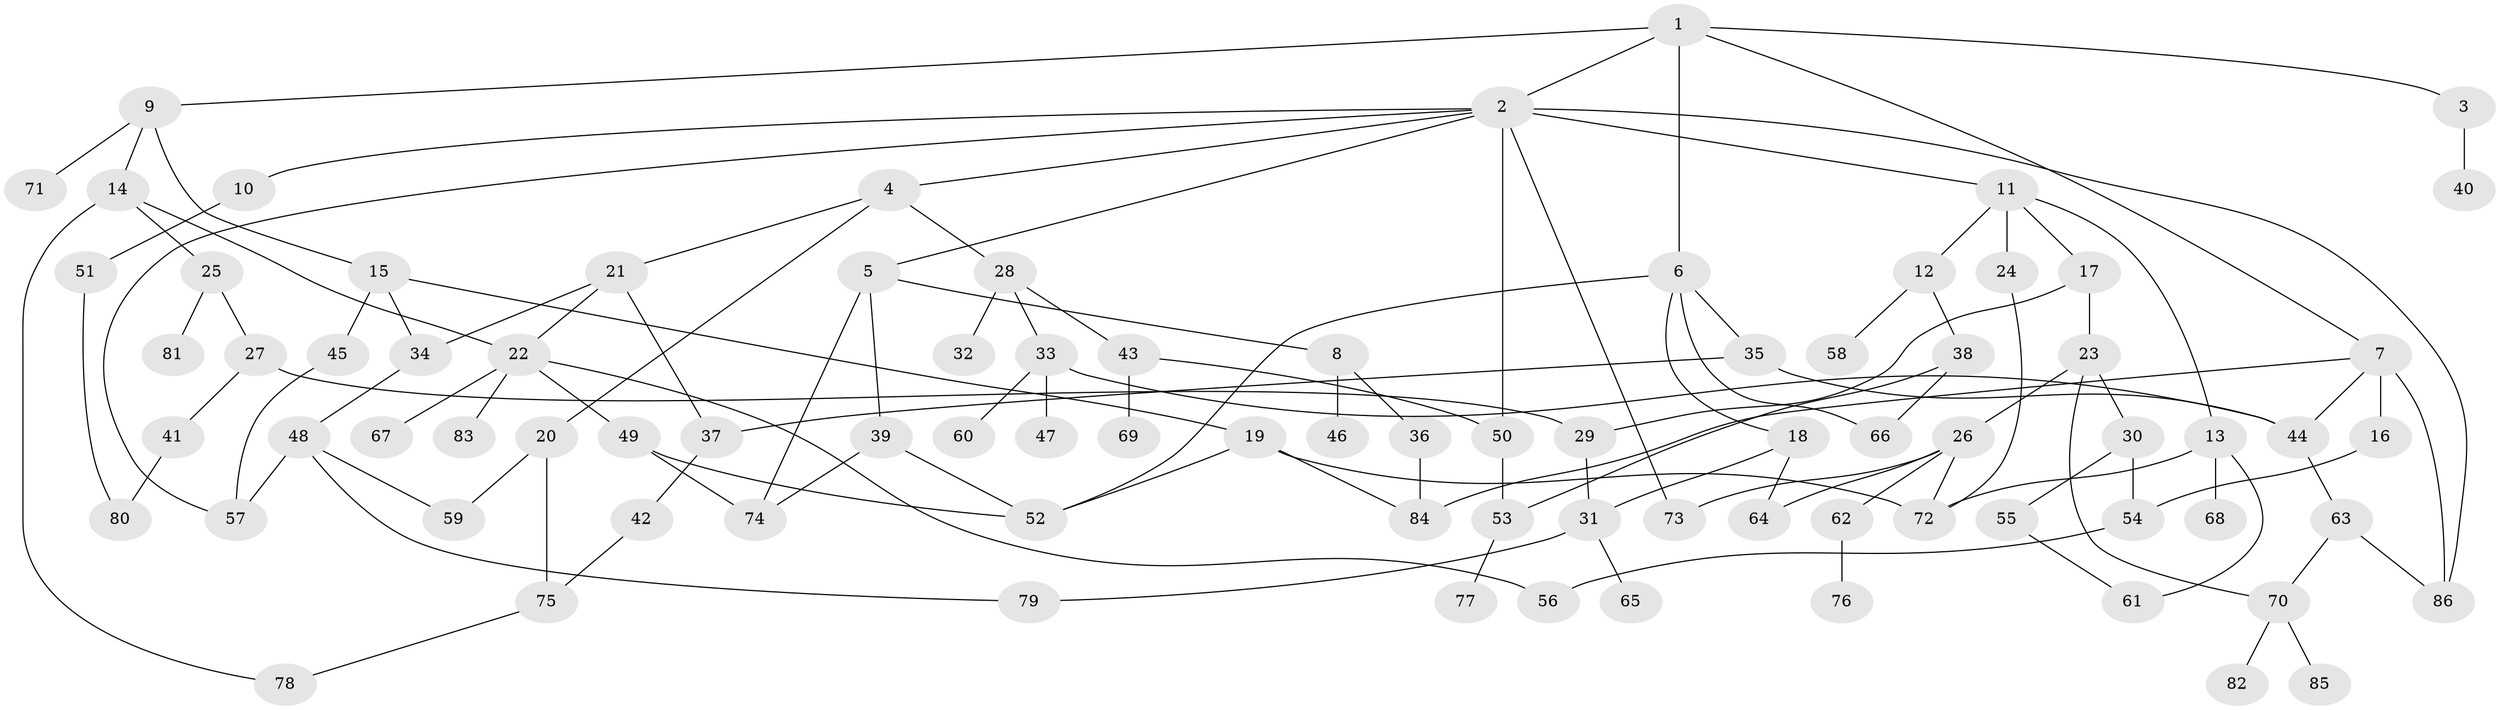 // Generated by graph-tools (version 1.1) at 2025/01/03/09/25 03:01:01]
// undirected, 86 vertices, 120 edges
graph export_dot {
graph [start="1"]
  node [color=gray90,style=filled];
  1;
  2;
  3;
  4;
  5;
  6;
  7;
  8;
  9;
  10;
  11;
  12;
  13;
  14;
  15;
  16;
  17;
  18;
  19;
  20;
  21;
  22;
  23;
  24;
  25;
  26;
  27;
  28;
  29;
  30;
  31;
  32;
  33;
  34;
  35;
  36;
  37;
  38;
  39;
  40;
  41;
  42;
  43;
  44;
  45;
  46;
  47;
  48;
  49;
  50;
  51;
  52;
  53;
  54;
  55;
  56;
  57;
  58;
  59;
  60;
  61;
  62;
  63;
  64;
  65;
  66;
  67;
  68;
  69;
  70;
  71;
  72;
  73;
  74;
  75;
  76;
  77;
  78;
  79;
  80;
  81;
  82;
  83;
  84;
  85;
  86;
  1 -- 2;
  1 -- 3;
  1 -- 6;
  1 -- 7;
  1 -- 9;
  2 -- 4;
  2 -- 5;
  2 -- 10;
  2 -- 11;
  2 -- 73;
  2 -- 86;
  2 -- 57;
  2 -- 50;
  3 -- 40;
  4 -- 20;
  4 -- 21;
  4 -- 28;
  5 -- 8;
  5 -- 39;
  5 -- 74;
  6 -- 18;
  6 -- 35;
  6 -- 66;
  6 -- 52;
  7 -- 16;
  7 -- 44;
  7 -- 86;
  7 -- 84;
  8 -- 36;
  8 -- 46;
  9 -- 14;
  9 -- 15;
  9 -- 71;
  10 -- 51;
  11 -- 12;
  11 -- 13;
  11 -- 17;
  11 -- 24;
  12 -- 38;
  12 -- 58;
  13 -- 68;
  13 -- 61;
  13 -- 72;
  14 -- 22;
  14 -- 25;
  14 -- 78;
  15 -- 19;
  15 -- 34;
  15 -- 45;
  16 -- 54;
  17 -- 23;
  17 -- 29;
  18 -- 64;
  18 -- 31;
  19 -- 72;
  19 -- 84;
  19 -- 52;
  20 -- 59;
  20 -- 75;
  21 -- 22;
  21 -- 34;
  21 -- 37;
  22 -- 49;
  22 -- 67;
  22 -- 83;
  22 -- 56;
  23 -- 26;
  23 -- 30;
  23 -- 70;
  24 -- 72;
  25 -- 27;
  25 -- 81;
  26 -- 62;
  26 -- 64;
  26 -- 72;
  26 -- 73;
  27 -- 29;
  27 -- 41;
  28 -- 32;
  28 -- 33;
  28 -- 43;
  29 -- 31;
  30 -- 54;
  30 -- 55;
  31 -- 65;
  31 -- 79;
  33 -- 47;
  33 -- 60;
  33 -- 44;
  34 -- 48;
  35 -- 37;
  35 -- 44;
  36 -- 84;
  37 -- 42;
  38 -- 53;
  38 -- 66;
  39 -- 74;
  39 -- 52;
  41 -- 80;
  42 -- 75;
  43 -- 50;
  43 -- 69;
  44 -- 63;
  45 -- 57;
  48 -- 57;
  48 -- 79;
  48 -- 59;
  49 -- 52;
  49 -- 74;
  50 -- 53;
  51 -- 80;
  53 -- 77;
  54 -- 56;
  55 -- 61;
  62 -- 76;
  63 -- 70;
  63 -- 86;
  70 -- 82;
  70 -- 85;
  75 -- 78;
}
